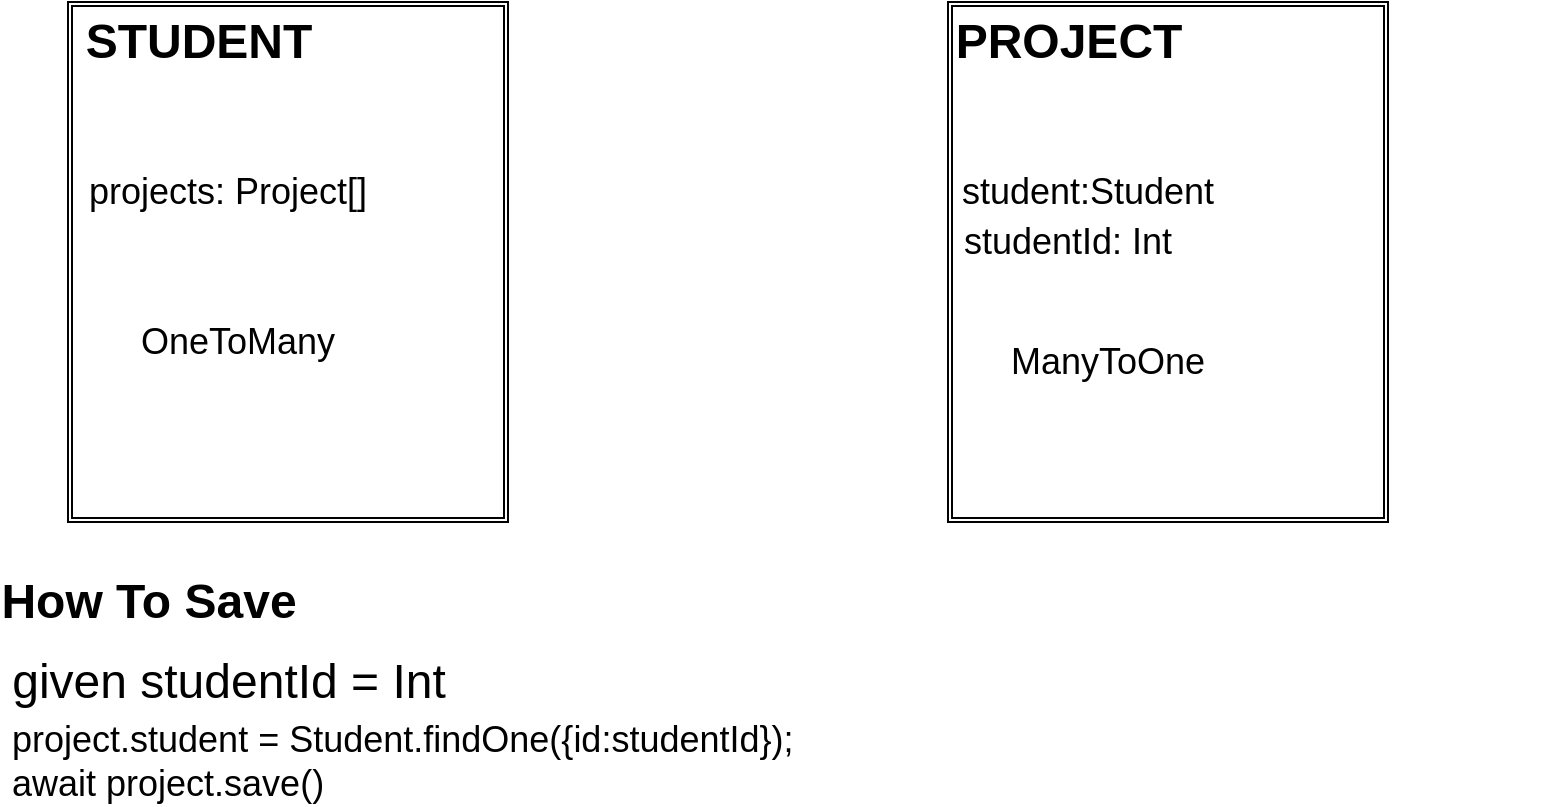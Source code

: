 <mxfile version="12.2.4" pages="1"><diagram id="PjBCM28cmqM_B4y3bWHJ" name="Page-1"><mxGraphModel dx="1090" dy="489" grid="1" gridSize="10" guides="1" tooltips="1" connect="1" arrows="1" fold="1" page="1" pageScale="1" pageWidth="827" pageHeight="1169" math="0" shadow="0"><root><mxCell id="0"/><mxCell id="1" parent="0"/><mxCell id="9" value="" style="shape=ext;double=1;rounded=0;whiteSpace=wrap;html=1;" parent="1" vertex="1"><mxGeometry x="40" y="90" width="220" height="260" as="geometry"/></mxCell><mxCell id="10" value="" style="shape=ext;double=1;rounded=0;whiteSpace=wrap;html=1;" parent="1" vertex="1"><mxGeometry x="480" y="90" width="220" height="260" as="geometry"/></mxCell><mxCell id="11" value="STUDENT" style="text;strokeColor=none;fillColor=none;html=1;fontSize=24;fontStyle=1;verticalAlign=middle;align=center;" parent="1" vertex="1"><mxGeometry x="30" y="90" width="150" height="40" as="geometry"/></mxCell><mxCell id="12" value="PROJECT" style="text;strokeColor=none;fillColor=none;html=1;fontSize=24;fontStyle=1;verticalAlign=middle;align=center;" parent="1" vertex="1"><mxGeometry x="490" y="90" width="100" height="40" as="geometry"/></mxCell><mxCell id="13" value="projects: Project[]" style="text;html=1;strokeColor=none;fillColor=none;align=center;verticalAlign=middle;whiteSpace=wrap;rounded=0;fontSize=18;" parent="1" vertex="1"><mxGeometry x="40" y="160" width="160" height="50" as="geometry"/></mxCell><mxCell id="14" value="student:Student" style="text;html=1;strokeColor=none;fillColor=none;align=center;verticalAlign=middle;whiteSpace=wrap;rounded=0;fontSize=18;" parent="1" vertex="1"><mxGeometry x="480" y="160" width="140" height="50" as="geometry"/></mxCell><mxCell id="15" value="studentId: Int" style="text;html=1;strokeColor=none;fillColor=none;align=center;verticalAlign=middle;whiteSpace=wrap;rounded=0;fontSize=18;" parent="1" vertex="1"><mxGeometry x="480" y="185" width="120" height="50" as="geometry"/></mxCell><mxCell id="16" value="OneToMany" style="text;html=1;strokeColor=none;fillColor=none;align=center;verticalAlign=middle;whiteSpace=wrap;rounded=0;fontSize=18;" parent="1" vertex="1"><mxGeometry x="105" y="250" width="40" height="20" as="geometry"/></mxCell><mxCell id="18" value="ManyToOne" style="text;html=1;strokeColor=none;fillColor=none;align=center;verticalAlign=middle;whiteSpace=wrap;rounded=0;fontSize=18;" parent="1" vertex="1"><mxGeometry x="540" y="260" width="40" height="20" as="geometry"/></mxCell><mxCell id="19" value="How To Save" style="text;strokeColor=none;fillColor=none;html=1;fontSize=24;fontStyle=1;verticalAlign=middle;align=center;" parent="1" vertex="1"><mxGeometry x="30" y="370" width="100" height="40" as="geometry"/></mxCell><mxCell id="20" value="project.student = Student.findOne({id:studentId});&amp;nbsp;&lt;br&gt;await project.save()" style="text;html=1;strokeColor=none;fillColor=none;align=left;verticalAlign=middle;whiteSpace=wrap;rounded=0;fontSize=18;" parent="1" vertex="1"><mxGeometry x="10" y="450" width="770" height="40" as="geometry"/></mxCell><mxCell id="21" value="given studentId = Int" style="text;strokeColor=none;fillColor=none;html=1;fontSize=24;fontStyle=0;verticalAlign=middle;align=center;" parent="1" vertex="1"><mxGeometry x="70" y="410" width="100" height="40" as="geometry"/></mxCell></root></mxGraphModel></diagram></mxfile>